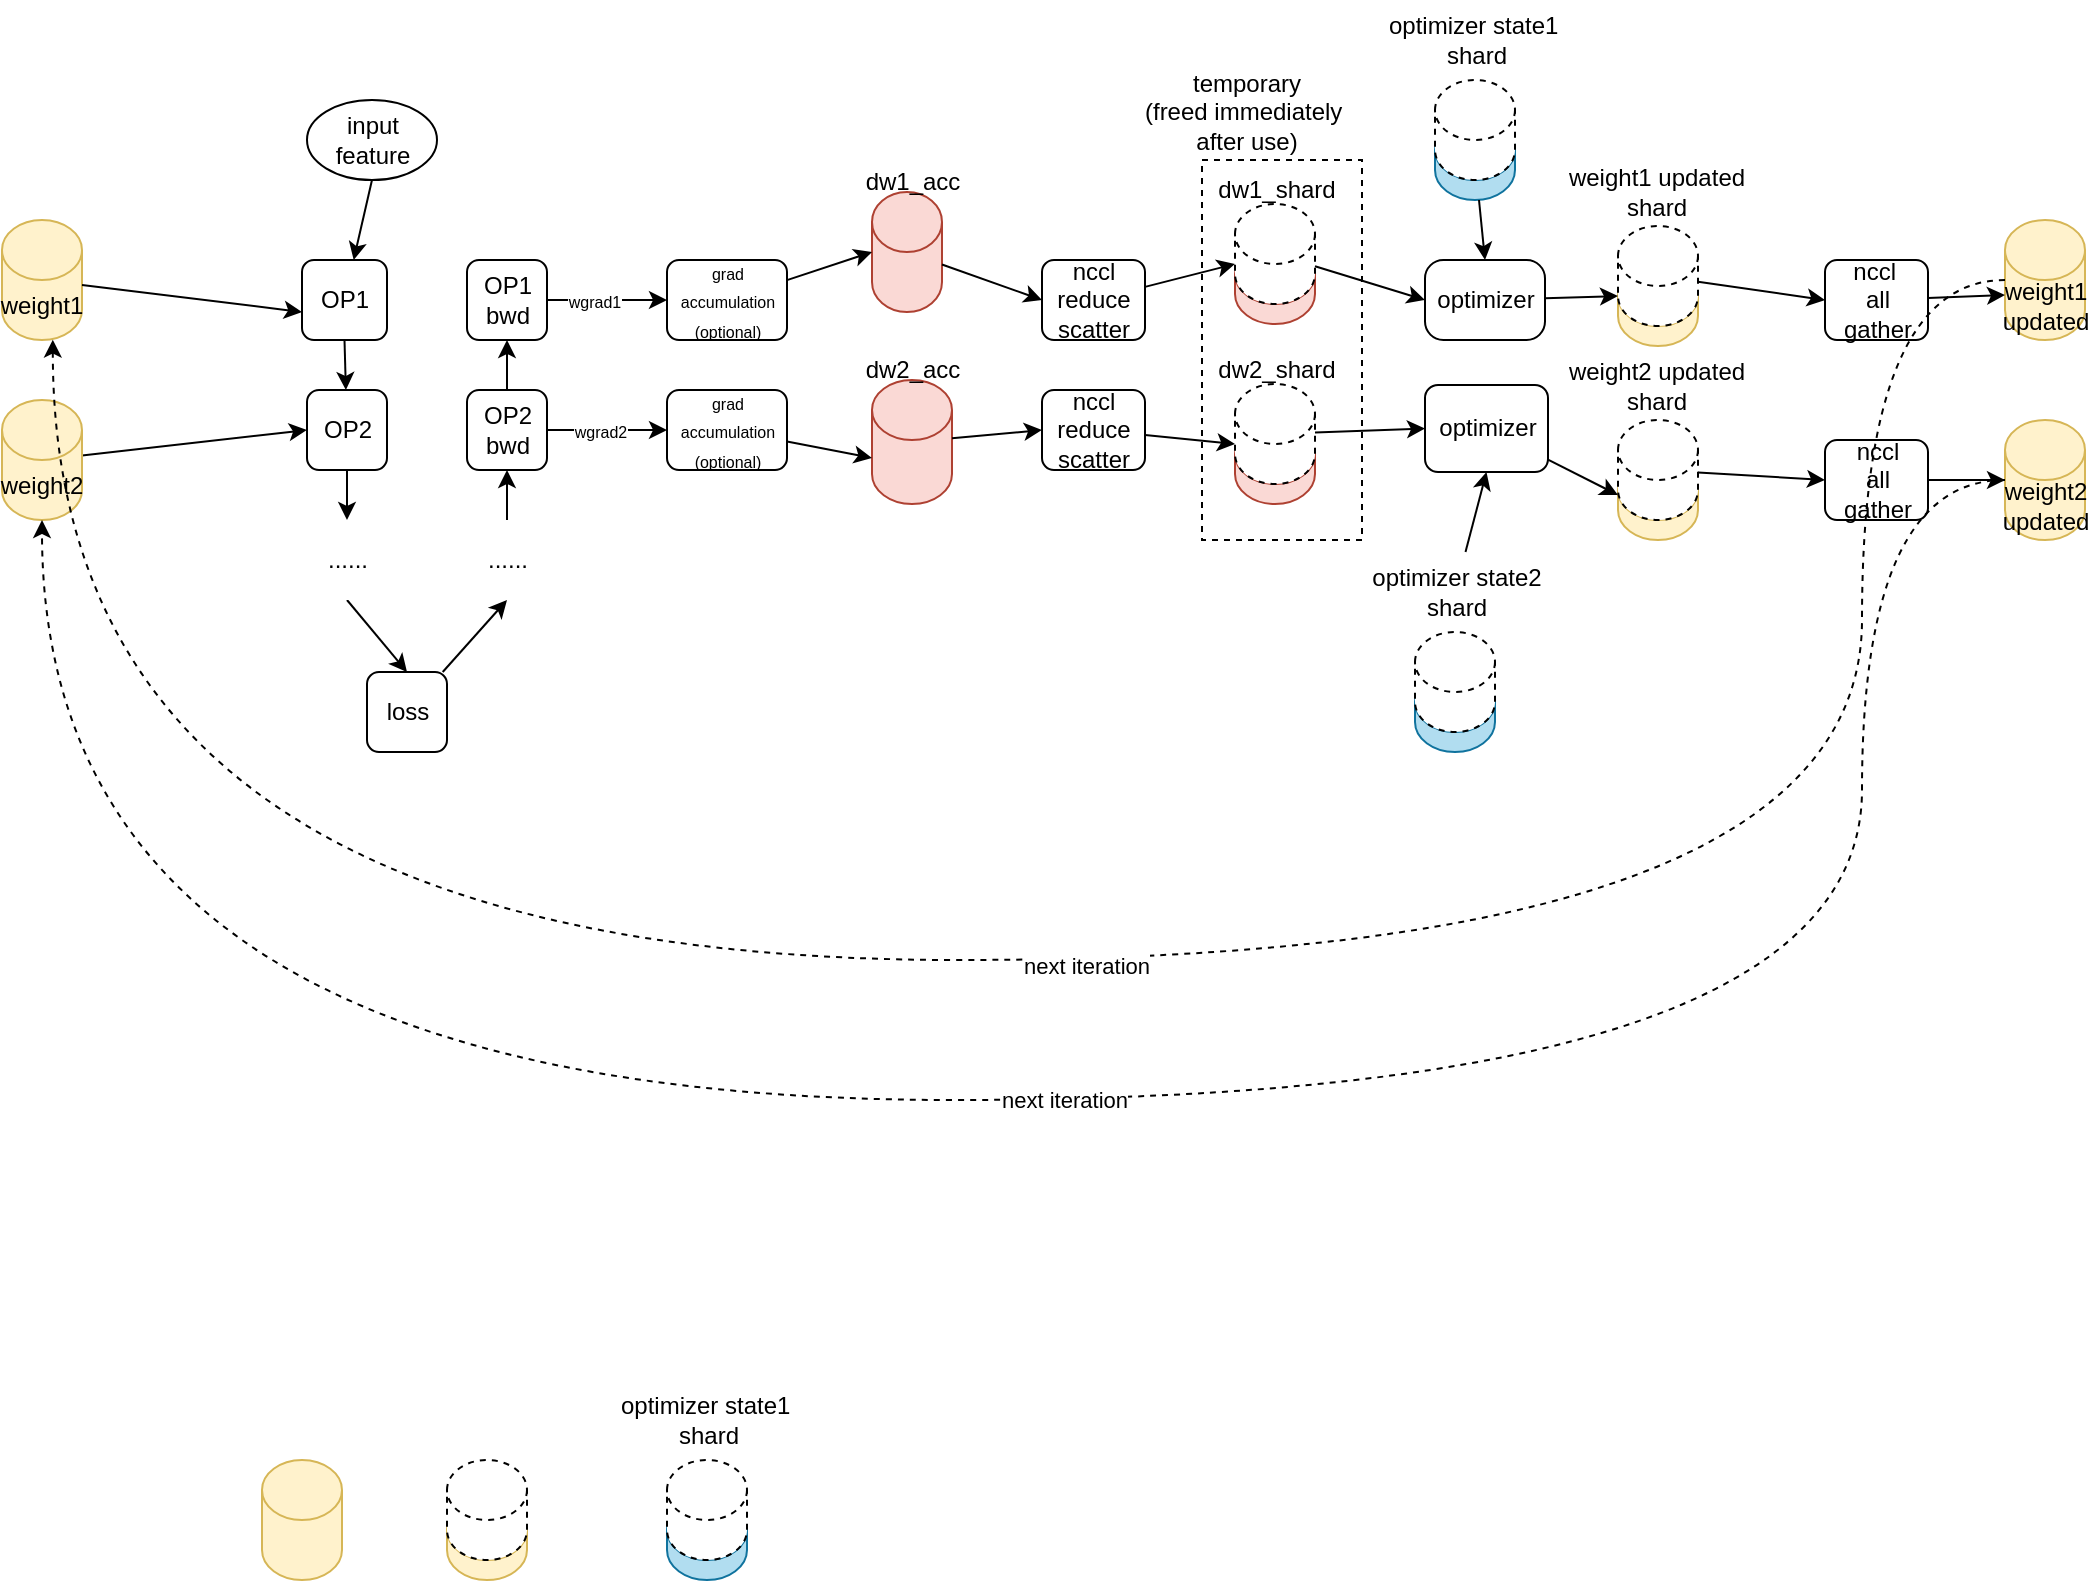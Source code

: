 <mxfile version="28.0.6">
  <diagram name="第 1 页" id="xsn9wAzLdeU0v5P_zitX">
    <mxGraphModel dx="1653" dy="857" grid="1" gridSize="10" guides="1" tooltips="1" connect="1" arrows="1" fold="1" page="1" pageScale="1" pageWidth="1169" pageHeight="827" math="0" shadow="0">
      <root>
        <mxCell id="0" />
        <mxCell id="1" parent="0" />
        <mxCell id="ELaQe_ijEdDVAd6_kbek-1" style="rounded=0;orthogonalLoop=1;jettySize=auto;html=1;exitX=0.5;exitY=1;exitDx=0;exitDy=0;" edge="1" parent="1" source="ELaQe_ijEdDVAd6_kbek-2" target="ELaQe_ijEdDVAd6_kbek-4">
          <mxGeometry relative="1" as="geometry" />
        </mxCell>
        <mxCell id="ELaQe_ijEdDVAd6_kbek-2" value="OP1" style="rounded=1;whiteSpace=wrap;html=1;" vertex="1" parent="1">
          <mxGeometry x="230" y="160" width="42.5" height="40" as="geometry" />
        </mxCell>
        <mxCell id="ELaQe_ijEdDVAd6_kbek-3" style="edgeStyle=orthogonalEdgeStyle;rounded=0;orthogonalLoop=1;jettySize=auto;html=1;exitX=0.5;exitY=1;exitDx=0;exitDy=0;entryX=0.5;entryY=0;entryDx=0;entryDy=0;" edge="1" parent="1" source="ELaQe_ijEdDVAd6_kbek-4" target="ELaQe_ijEdDVAd6_kbek-8">
          <mxGeometry relative="1" as="geometry" />
        </mxCell>
        <mxCell id="ELaQe_ijEdDVAd6_kbek-4" value="OP2" style="rounded=1;whiteSpace=wrap;html=1;" vertex="1" parent="1">
          <mxGeometry x="232.5" y="225" width="40" height="40" as="geometry" />
        </mxCell>
        <mxCell id="ELaQe_ijEdDVAd6_kbek-5" style="rounded=0;orthogonalLoop=1;jettySize=auto;html=1;exitX=0.5;exitY=1;exitDx=0;exitDy=0;" edge="1" parent="1" source="ELaQe_ijEdDVAd6_kbek-6" target="ELaQe_ijEdDVAd6_kbek-2">
          <mxGeometry relative="1" as="geometry" />
        </mxCell>
        <mxCell id="ELaQe_ijEdDVAd6_kbek-6" value="input feature" style="ellipse;whiteSpace=wrap;html=1;" vertex="1" parent="1">
          <mxGeometry x="232.5" y="80" width="65" height="40" as="geometry" />
        </mxCell>
        <mxCell id="ELaQe_ijEdDVAd6_kbek-7" style="rounded=0;orthogonalLoop=1;jettySize=auto;html=1;exitX=0.5;exitY=1;exitDx=0;exitDy=0;entryX=0.5;entryY=0;entryDx=0;entryDy=0;" edge="1" parent="1" source="ELaQe_ijEdDVAd6_kbek-8" target="ELaQe_ijEdDVAd6_kbek-10">
          <mxGeometry relative="1" as="geometry" />
        </mxCell>
        <mxCell id="ELaQe_ijEdDVAd6_kbek-8" value="......" style="rounded=1;whiteSpace=wrap;html=1;strokeColor=none;" vertex="1" parent="1">
          <mxGeometry x="232.5" y="290" width="40" height="40" as="geometry" />
        </mxCell>
        <mxCell id="ELaQe_ijEdDVAd6_kbek-9" style="rounded=0;orthogonalLoop=1;jettySize=auto;html=1;entryX=0.5;entryY=1;entryDx=0;entryDy=0;" edge="1" parent="1" source="ELaQe_ijEdDVAd6_kbek-10" target="ELaQe_ijEdDVAd6_kbek-18">
          <mxGeometry relative="1" as="geometry" />
        </mxCell>
        <mxCell id="ELaQe_ijEdDVAd6_kbek-10" value="loss" style="rounded=1;whiteSpace=wrap;html=1;" vertex="1" parent="1">
          <mxGeometry x="262.5" y="366" width="40" height="40" as="geometry" />
        </mxCell>
        <mxCell id="ELaQe_ijEdDVAd6_kbek-11" style="edgeStyle=none;rounded=0;orthogonalLoop=1;jettySize=auto;html=1;entryX=0;entryY=0.5;entryDx=0;entryDy=0;" edge="1" parent="1" source="ELaQe_ijEdDVAd6_kbek-13" target="ELaQe_ijEdDVAd6_kbek-24">
          <mxGeometry relative="1" as="geometry" />
        </mxCell>
        <mxCell id="ELaQe_ijEdDVAd6_kbek-12" value="&lt;font style=&quot;font-size: 8px;&quot;&gt;wgrad2&lt;/font&gt;" style="edgeLabel;html=1;align=center;verticalAlign=middle;resizable=0;points=[];" vertex="1" connectable="0" parent="ELaQe_ijEdDVAd6_kbek-11">
          <mxGeometry x="-0.125" relative="1" as="geometry">
            <mxPoint as="offset" />
          </mxGeometry>
        </mxCell>
        <mxCell id="ELaQe_ijEdDVAd6_kbek-13" value="&lt;div&gt;OP2&lt;/div&gt;&lt;div&gt;bwd&lt;/div&gt;" style="rounded=1;whiteSpace=wrap;html=1;" vertex="1" parent="1">
          <mxGeometry x="312.5" y="225" width="40" height="40" as="geometry" />
        </mxCell>
        <mxCell id="ELaQe_ijEdDVAd6_kbek-14" style="edgeStyle=none;rounded=0;orthogonalLoop=1;jettySize=auto;html=1;entryX=0;entryY=0.5;entryDx=0;entryDy=0;" edge="1" parent="1" source="ELaQe_ijEdDVAd6_kbek-16" target="ELaQe_ijEdDVAd6_kbek-22">
          <mxGeometry relative="1" as="geometry" />
        </mxCell>
        <mxCell id="ELaQe_ijEdDVAd6_kbek-15" value="&lt;div&gt;&lt;font style=&quot;font-size: 8px;&quot;&gt;wgrad1&lt;/font&gt;&lt;/div&gt;" style="edgeLabel;html=1;align=center;verticalAlign=middle;resizable=0;points=[];" vertex="1" connectable="0" parent="ELaQe_ijEdDVAd6_kbek-14">
          <mxGeometry x="0.112" y="-1" relative="1" as="geometry">
            <mxPoint x="-10" y="-1" as="offset" />
          </mxGeometry>
        </mxCell>
        <mxCell id="ELaQe_ijEdDVAd6_kbek-16" value="&lt;div&gt;OP1&lt;/div&gt;&lt;div&gt;bwd&lt;/div&gt;" style="rounded=1;whiteSpace=wrap;html=1;" vertex="1" parent="1">
          <mxGeometry x="312.5" y="160" width="40" height="40" as="geometry" />
        </mxCell>
        <mxCell id="ELaQe_ijEdDVAd6_kbek-17" style="edgeStyle=orthogonalEdgeStyle;rounded=0;orthogonalLoop=1;jettySize=auto;html=1;entryX=0.5;entryY=1;entryDx=0;entryDy=0;" edge="1" parent="1" source="ELaQe_ijEdDVAd6_kbek-18" target="ELaQe_ijEdDVAd6_kbek-13">
          <mxGeometry relative="1" as="geometry" />
        </mxCell>
        <mxCell id="ELaQe_ijEdDVAd6_kbek-18" value="......" style="rounded=1;whiteSpace=wrap;html=1;strokeColor=none;" vertex="1" parent="1">
          <mxGeometry x="312.5" y="290" width="40" height="40" as="geometry" />
        </mxCell>
        <mxCell id="ELaQe_ijEdDVAd6_kbek-19" style="rounded=0;orthogonalLoop=1;jettySize=auto;html=1;entryX=0.5;entryY=1;entryDx=0;entryDy=0;" edge="1" parent="1" source="ELaQe_ijEdDVAd6_kbek-16" target="ELaQe_ijEdDVAd6_kbek-16">
          <mxGeometry relative="1" as="geometry" />
        </mxCell>
        <mxCell id="ELaQe_ijEdDVAd6_kbek-20" style="rounded=0;orthogonalLoop=1;jettySize=auto;html=1;entryX=0.5;entryY=1;entryDx=0;entryDy=0;exitX=0.5;exitY=0;exitDx=0;exitDy=0;" edge="1" parent="1" source="ELaQe_ijEdDVAd6_kbek-13" target="ELaQe_ijEdDVAd6_kbek-16">
          <mxGeometry relative="1" as="geometry">
            <mxPoint x="349.748" y="225" as="sourcePoint" />
            <mxPoint x="345.26" y="188.24" as="targetPoint" />
          </mxGeometry>
        </mxCell>
        <mxCell id="ELaQe_ijEdDVAd6_kbek-22" value="&lt;div&gt;&lt;font style=&quot;font-size: 8px;&quot;&gt;grad accumulation&lt;br&gt;&lt;/font&gt;&lt;/div&gt;&lt;div&gt;&lt;font style=&quot;font-size: 8px;&quot;&gt;(optional)&lt;/font&gt;&lt;/div&gt;" style="rounded=1;whiteSpace=wrap;html=1;" vertex="1" parent="1">
          <mxGeometry x="412.5" y="160" width="60" height="40" as="geometry" />
        </mxCell>
        <mxCell id="ELaQe_ijEdDVAd6_kbek-24" value="&lt;div&gt;&lt;font style=&quot;font-size: 8px;&quot;&gt;grad accumulation&lt;br&gt;&lt;/font&gt;&lt;/div&gt;&lt;div&gt;&lt;font style=&quot;font-size: 8px;&quot;&gt;(optional)&lt;/font&gt;&lt;/div&gt;" style="rounded=1;whiteSpace=wrap;html=1;" vertex="1" parent="1">
          <mxGeometry x="412.5" y="225" width="60" height="40" as="geometry" />
        </mxCell>
        <mxCell id="ELaQe_ijEdDVAd6_kbek-26" value="&lt;div&gt;nccl reduce&lt;/div&gt;&lt;div&gt;scatter&lt;/div&gt;" style="rounded=1;whiteSpace=wrap;html=1;" vertex="1" parent="1">
          <mxGeometry x="600" y="160" width="51.5" height="40" as="geometry" />
        </mxCell>
        <mxCell id="ELaQe_ijEdDVAd6_kbek-28" value="&lt;div&gt;nccl reduce&lt;/div&gt;&lt;div&gt;scatter&lt;br&gt;&lt;/div&gt;" style="rounded=1;whiteSpace=wrap;html=1;" vertex="1" parent="1">
          <mxGeometry x="600" y="225" width="51.5" height="40" as="geometry" />
        </mxCell>
        <mxCell id="ELaQe_ijEdDVAd6_kbek-29" value="optimizer" style="rounded=1;whiteSpace=wrap;html=1;arcSize=23;" vertex="1" parent="1">
          <mxGeometry x="791.5" y="160" width="60" height="40" as="geometry" />
        </mxCell>
        <mxCell id="ELaQe_ijEdDVAd6_kbek-30" value="optimizer" style="rounded=1;whiteSpace=wrap;html=1;" vertex="1" parent="1">
          <mxGeometry x="791.5" y="222.5" width="61.5" height="43.5" as="geometry" />
        </mxCell>
        <mxCell id="ELaQe_ijEdDVAd6_kbek-31" value="weight1" style="shape=cylinder3;whiteSpace=wrap;html=1;boundedLbl=1;backgroundOutline=1;size=15;fillColor=#fff2cc;strokeColor=#d6b656;" vertex="1" parent="1">
          <mxGeometry x="80" y="140" width="40" height="60" as="geometry" />
        </mxCell>
        <mxCell id="ELaQe_ijEdDVAd6_kbek-32" style="edgeStyle=none;rounded=0;orthogonalLoop=1;jettySize=auto;html=1;entryX=0;entryY=0.5;entryDx=0;entryDy=0;" edge="1" parent="1" source="ELaQe_ijEdDVAd6_kbek-33" target="ELaQe_ijEdDVAd6_kbek-4">
          <mxGeometry relative="1" as="geometry" />
        </mxCell>
        <mxCell id="ELaQe_ijEdDVAd6_kbek-33" value="weight2" style="shape=cylinder3;whiteSpace=wrap;html=1;boundedLbl=1;backgroundOutline=1;size=15;fillColor=#fff2cc;strokeColor=#d6b656;" vertex="1" parent="1">
          <mxGeometry x="80" y="230" width="40" height="60" as="geometry" />
        </mxCell>
        <mxCell id="ELaQe_ijEdDVAd6_kbek-34" style="edgeStyle=none;rounded=0;orthogonalLoop=1;jettySize=auto;html=1;" edge="1" parent="1" source="ELaQe_ijEdDVAd6_kbek-31">
          <mxGeometry relative="1" as="geometry">
            <mxPoint x="230" y="186" as="targetPoint" />
          </mxGeometry>
        </mxCell>
        <mxCell id="ELaQe_ijEdDVAd6_kbek-37" value="&lt;div&gt;weight1&lt;/div&gt;&lt;div&gt;updated&lt;/div&gt;" style="shape=cylinder3;whiteSpace=wrap;html=1;boundedLbl=1;backgroundOutline=1;size=15;fillColor=#fff2cc;strokeColor=#d6b656;" vertex="1" parent="1">
          <mxGeometry x="1081.5" y="140" width="40" height="60" as="geometry" />
        </mxCell>
        <mxCell id="ELaQe_ijEdDVAd6_kbek-39" value="&lt;div&gt;weight2&lt;/div&gt;&lt;div&gt;updated&lt;/div&gt;" style="shape=cylinder3;whiteSpace=wrap;html=1;boundedLbl=1;backgroundOutline=1;size=15;fillColor=#fff2cc;strokeColor=#d6b656;" vertex="1" parent="1">
          <mxGeometry x="1081.5" y="240" width="40" height="60" as="geometry" />
        </mxCell>
        <mxCell id="ELaQe_ijEdDVAd6_kbek-47" value="" style="shape=cylinder3;whiteSpace=wrap;html=1;boundedLbl=1;backgroundOutline=1;size=15;fillColor=#fff2cc;strokeColor=#d6b656;" vertex="1" parent="1">
          <mxGeometry x="210" y="760" width="40" height="60" as="geometry" />
        </mxCell>
        <mxCell id="ELaQe_ijEdDVAd6_kbek-49" value="" style="shape=cylinder3;whiteSpace=wrap;html=1;boundedLbl=1;backgroundOutline=1;size=15;fillColor=#fff2cc;strokeColor=#d6b656;" vertex="1" parent="1">
          <mxGeometry x="302.5" y="780" width="40" height="40" as="geometry" />
        </mxCell>
        <mxCell id="ELaQe_ijEdDVAd6_kbek-48" value="" style="shape=cylinder3;whiteSpace=wrap;html=1;boundedLbl=1;backgroundOutline=1;size=15;dashed=1;" vertex="1" parent="1">
          <mxGeometry x="302.5" y="760" width="40" height="50" as="geometry" />
        </mxCell>
        <mxCell id="ELaQe_ijEdDVAd6_kbek-53" value="" style="group" vertex="1" connectable="0" parent="1">
          <mxGeometry x="676.5" y="110" width="80" height="82" as="geometry" />
        </mxCell>
        <mxCell id="ELaQe_ijEdDVAd6_kbek-50" value="" style="shape=cylinder3;whiteSpace=wrap;html=1;boundedLbl=1;backgroundOutline=1;size=15;fillColor=#fad9d5;strokeColor=#ae4132;" vertex="1" parent="ELaQe_ijEdDVAd6_kbek-53">
          <mxGeometry x="20" y="42" width="40" height="40" as="geometry" />
        </mxCell>
        <mxCell id="ELaQe_ijEdDVAd6_kbek-51" value="" style="shape=cylinder3;whiteSpace=wrap;html=1;boundedLbl=1;backgroundOutline=1;size=15;dashed=1;" vertex="1" parent="ELaQe_ijEdDVAd6_kbek-53">
          <mxGeometry x="20" y="22" width="40" height="50" as="geometry" />
        </mxCell>
        <mxCell id="ELaQe_ijEdDVAd6_kbek-52" value="&lt;div&gt;dw1_shard&lt;/div&gt;" style="text;html=1;align=center;verticalAlign=middle;resizable=0;points=[];autosize=1;strokeColor=none;fillColor=none;" vertex="1" parent="ELaQe_ijEdDVAd6_kbek-53">
          <mxGeometry width="80" height="30" as="geometry" />
        </mxCell>
        <mxCell id="ELaQe_ijEdDVAd6_kbek-54" value="" style="group" vertex="1" connectable="0" parent="1">
          <mxGeometry x="676.5" y="200" width="80" height="82" as="geometry" />
        </mxCell>
        <mxCell id="ELaQe_ijEdDVAd6_kbek-55" value="" style="shape=cylinder3;whiteSpace=wrap;html=1;boundedLbl=1;backgroundOutline=1;size=15;fillColor=#fad9d5;strokeColor=#ae4132;" vertex="1" parent="ELaQe_ijEdDVAd6_kbek-54">
          <mxGeometry x="20" y="42" width="40" height="40" as="geometry" />
        </mxCell>
        <mxCell id="ELaQe_ijEdDVAd6_kbek-56" value="" style="shape=cylinder3;whiteSpace=wrap;html=1;boundedLbl=1;backgroundOutline=1;size=15;dashed=1;" vertex="1" parent="ELaQe_ijEdDVAd6_kbek-54">
          <mxGeometry x="20" y="22" width="40" height="50" as="geometry" />
        </mxCell>
        <mxCell id="ELaQe_ijEdDVAd6_kbek-57" value="&lt;div&gt;dw2_shard&lt;/div&gt;" style="text;html=1;align=center;verticalAlign=middle;resizable=0;points=[];autosize=1;strokeColor=none;fillColor=none;" vertex="1" parent="ELaQe_ijEdDVAd6_kbek-54">
          <mxGeometry width="80" height="30" as="geometry" />
        </mxCell>
        <mxCell id="ELaQe_ijEdDVAd6_kbek-58" style="rounded=0;orthogonalLoop=1;jettySize=auto;html=1;entryX=0;entryY=0;entryDx=0;entryDy=30;entryPerimeter=0;" edge="1" parent="1" source="ELaQe_ijEdDVAd6_kbek-26" target="ELaQe_ijEdDVAd6_kbek-51">
          <mxGeometry relative="1" as="geometry" />
        </mxCell>
        <mxCell id="ELaQe_ijEdDVAd6_kbek-59" style="edgeStyle=none;rounded=0;orthogonalLoop=1;jettySize=auto;html=1;entryX=0;entryY=0;entryDx=0;entryDy=30;entryPerimeter=0;" edge="1" parent="1" source="ELaQe_ijEdDVAd6_kbek-28" target="ELaQe_ijEdDVAd6_kbek-56">
          <mxGeometry relative="1" as="geometry" />
        </mxCell>
        <mxCell id="ELaQe_ijEdDVAd6_kbek-63" value="" style="group" vertex="1" connectable="0" parent="1">
          <mxGeometry x="377.5" y="720" width="110" height="100" as="geometry" />
        </mxCell>
        <mxCell id="ELaQe_ijEdDVAd6_kbek-60" value="" style="shape=cylinder3;whiteSpace=wrap;html=1;boundedLbl=1;backgroundOutline=1;size=15;fillColor=#b1ddf0;strokeColor=#10739e;" vertex="1" parent="ELaQe_ijEdDVAd6_kbek-63">
          <mxGeometry x="35" y="60" width="40" height="40" as="geometry" />
        </mxCell>
        <mxCell id="ELaQe_ijEdDVAd6_kbek-61" value="" style="shape=cylinder3;whiteSpace=wrap;html=1;boundedLbl=1;backgroundOutline=1;size=15;dashed=1;" vertex="1" parent="ELaQe_ijEdDVAd6_kbek-63">
          <mxGeometry x="35" y="40" width="40" height="50" as="geometry" />
        </mxCell>
        <mxCell id="ELaQe_ijEdDVAd6_kbek-62" value="&lt;div&gt;optimizer state1&amp;nbsp;&lt;/div&gt;&lt;div&gt;shard&lt;/div&gt;" style="text;html=1;align=center;verticalAlign=middle;resizable=0;points=[];autosize=1;strokeColor=none;fillColor=none;" vertex="1" parent="ELaQe_ijEdDVAd6_kbek-63">
          <mxGeometry width="110" height="40" as="geometry" />
        </mxCell>
        <mxCell id="ELaQe_ijEdDVAd6_kbek-64" value="" style="group" vertex="1" connectable="0" parent="1">
          <mxGeometry x="761.5" y="30" width="110" height="100" as="geometry" />
        </mxCell>
        <mxCell id="ELaQe_ijEdDVAd6_kbek-65" value="" style="shape=cylinder3;whiteSpace=wrap;html=1;boundedLbl=1;backgroundOutline=1;size=15;fillColor=#b1ddf0;strokeColor=#10739e;" vertex="1" parent="ELaQe_ijEdDVAd6_kbek-64">
          <mxGeometry x="35" y="60" width="40" height="40" as="geometry" />
        </mxCell>
        <mxCell id="ELaQe_ijEdDVAd6_kbek-66" value="" style="shape=cylinder3;whiteSpace=wrap;html=1;boundedLbl=1;backgroundOutline=1;size=15;dashed=1;" vertex="1" parent="ELaQe_ijEdDVAd6_kbek-64">
          <mxGeometry x="35" y="40" width="40" height="50" as="geometry" />
        </mxCell>
        <mxCell id="ELaQe_ijEdDVAd6_kbek-67" value="&lt;div&gt;optimizer state1&amp;nbsp;&lt;/div&gt;&lt;div&gt;shard&lt;/div&gt;" style="text;html=1;align=center;verticalAlign=middle;resizable=0;points=[];autosize=1;strokeColor=none;fillColor=none;" vertex="1" parent="ELaQe_ijEdDVAd6_kbek-64">
          <mxGeometry width="110" height="40" as="geometry" />
        </mxCell>
        <mxCell id="ELaQe_ijEdDVAd6_kbek-68" style="edgeStyle=none;rounded=0;orthogonalLoop=1;jettySize=auto;html=1;entryX=0.5;entryY=0;entryDx=0;entryDy=0;" edge="1" parent="1" source="ELaQe_ijEdDVAd6_kbek-65" target="ELaQe_ijEdDVAd6_kbek-29">
          <mxGeometry relative="1" as="geometry" />
        </mxCell>
        <mxCell id="ELaQe_ijEdDVAd6_kbek-69" value="" style="group" vertex="1" connectable="0" parent="1">
          <mxGeometry x="751.5" y="306" width="110" height="100" as="geometry" />
        </mxCell>
        <mxCell id="ELaQe_ijEdDVAd6_kbek-70" value="" style="shape=cylinder3;whiteSpace=wrap;html=1;boundedLbl=1;backgroundOutline=1;size=15;fillColor=#b1ddf0;strokeColor=#10739e;" vertex="1" parent="ELaQe_ijEdDVAd6_kbek-69">
          <mxGeometry x="35" y="60" width="40" height="40" as="geometry" />
        </mxCell>
        <mxCell id="ELaQe_ijEdDVAd6_kbek-71" value="" style="shape=cylinder3;whiteSpace=wrap;html=1;boundedLbl=1;backgroundOutline=1;size=15;dashed=1;" vertex="1" parent="ELaQe_ijEdDVAd6_kbek-69">
          <mxGeometry x="35" y="40" width="40" height="50" as="geometry" />
        </mxCell>
        <mxCell id="ELaQe_ijEdDVAd6_kbek-72" value="&lt;div&gt;optimizer state2 &lt;br&gt;&lt;/div&gt;&lt;div&gt;shard&lt;/div&gt;" style="text;html=1;align=center;verticalAlign=middle;resizable=0;points=[];autosize=1;strokeColor=none;fillColor=none;" vertex="1" parent="ELaQe_ijEdDVAd6_kbek-69">
          <mxGeometry width="110" height="40" as="geometry" />
        </mxCell>
        <mxCell id="ELaQe_ijEdDVAd6_kbek-73" style="edgeStyle=none;rounded=0;orthogonalLoop=1;jettySize=auto;html=1;entryX=0.5;entryY=1;entryDx=0;entryDy=0;" edge="1" parent="1" source="ELaQe_ijEdDVAd6_kbek-72" target="ELaQe_ijEdDVAd6_kbek-30">
          <mxGeometry relative="1" as="geometry" />
        </mxCell>
        <mxCell id="ELaQe_ijEdDVAd6_kbek-74" style="edgeStyle=none;rounded=0;orthogonalLoop=1;jettySize=auto;html=1;entryX=0;entryY=0.5;entryDx=0;entryDy=0;" edge="1" parent="1" source="ELaQe_ijEdDVAd6_kbek-51" target="ELaQe_ijEdDVAd6_kbek-29">
          <mxGeometry relative="1" as="geometry" />
        </mxCell>
        <mxCell id="ELaQe_ijEdDVAd6_kbek-75" style="edgeStyle=none;rounded=0;orthogonalLoop=1;jettySize=auto;html=1;entryX=0;entryY=0.5;entryDx=0;entryDy=0;" edge="1" parent="1" source="ELaQe_ijEdDVAd6_kbek-56" target="ELaQe_ijEdDVAd6_kbek-30">
          <mxGeometry relative="1" as="geometry" />
        </mxCell>
        <mxCell id="ELaQe_ijEdDVAd6_kbek-79" value="" style="group" vertex="1" connectable="0" parent="1">
          <mxGeometry x="851.5" y="106" width="110" height="97" as="geometry" />
        </mxCell>
        <mxCell id="ELaQe_ijEdDVAd6_kbek-76" value="" style="shape=cylinder3;whiteSpace=wrap;html=1;boundedLbl=1;backgroundOutline=1;size=15;fillColor=#fff2cc;strokeColor=#d6b656;" vertex="1" parent="ELaQe_ijEdDVAd6_kbek-79">
          <mxGeometry x="36.5" y="57" width="40" height="40" as="geometry" />
        </mxCell>
        <mxCell id="ELaQe_ijEdDVAd6_kbek-77" value="" style="shape=cylinder3;whiteSpace=wrap;html=1;boundedLbl=1;backgroundOutline=1;size=15;dashed=1;" vertex="1" parent="ELaQe_ijEdDVAd6_kbek-79">
          <mxGeometry x="36.5" y="37" width="40" height="50" as="geometry" />
        </mxCell>
        <mxCell id="ELaQe_ijEdDVAd6_kbek-78" value="&lt;div&gt;weight1 updated&lt;/div&gt;&lt;div&gt;shard&lt;br&gt;&lt;/div&gt;" style="text;html=1;align=center;verticalAlign=middle;resizable=0;points=[];autosize=1;strokeColor=none;fillColor=none;" vertex="1" parent="ELaQe_ijEdDVAd6_kbek-79">
          <mxGeometry width="110" height="40" as="geometry" />
        </mxCell>
        <mxCell id="ELaQe_ijEdDVAd6_kbek-80" value="" style="group" vertex="1" connectable="0" parent="1">
          <mxGeometry x="851.5" y="203" width="110" height="97" as="geometry" />
        </mxCell>
        <mxCell id="ELaQe_ijEdDVAd6_kbek-81" value="" style="shape=cylinder3;whiteSpace=wrap;html=1;boundedLbl=1;backgroundOutline=1;size=15;fillColor=#fff2cc;strokeColor=#d6b656;" vertex="1" parent="ELaQe_ijEdDVAd6_kbek-80">
          <mxGeometry x="36.5" y="57" width="40" height="40" as="geometry" />
        </mxCell>
        <mxCell id="ELaQe_ijEdDVAd6_kbek-82" value="" style="shape=cylinder3;whiteSpace=wrap;html=1;boundedLbl=1;backgroundOutline=1;size=15;dashed=1;" vertex="1" parent="ELaQe_ijEdDVAd6_kbek-80">
          <mxGeometry x="36.5" y="37" width="40" height="50" as="geometry" />
        </mxCell>
        <mxCell id="ELaQe_ijEdDVAd6_kbek-83" value="&lt;div&gt;weight2 updated&lt;/div&gt;&lt;div&gt;shard&lt;br&gt;&lt;/div&gt;" style="text;html=1;align=center;verticalAlign=middle;resizable=0;points=[];autosize=1;strokeColor=none;fillColor=none;" vertex="1" parent="ELaQe_ijEdDVAd6_kbek-80">
          <mxGeometry width="110" height="40" as="geometry" />
        </mxCell>
        <mxCell id="ELaQe_ijEdDVAd6_kbek-84" value="&lt;div&gt;nccl&amp;nbsp;&lt;/div&gt;&lt;div&gt;all&lt;/div&gt;&lt;div&gt;gather&lt;br&gt;&lt;/div&gt;" style="rounded=1;whiteSpace=wrap;html=1;" vertex="1" parent="1">
          <mxGeometry x="991.5" y="160" width="51.5" height="40" as="geometry" />
        </mxCell>
        <mxCell id="ELaQe_ijEdDVAd6_kbek-85" value="&lt;div&gt;nccl&lt;/div&gt;&lt;div&gt;all&lt;br&gt;&lt;/div&gt;&lt;div&gt;gather&lt;/div&gt;" style="rounded=1;whiteSpace=wrap;html=1;" vertex="1" parent="1">
          <mxGeometry x="991.5" y="250" width="51.5" height="40" as="geometry" />
        </mxCell>
        <mxCell id="ELaQe_ijEdDVAd6_kbek-86" style="edgeStyle=none;rounded=0;orthogonalLoop=1;jettySize=auto;html=1;entryX=0;entryY=0;entryDx=0;entryDy=15;entryPerimeter=0;" edge="1" parent="1" source="ELaQe_ijEdDVAd6_kbek-29" target="ELaQe_ijEdDVAd6_kbek-76">
          <mxGeometry relative="1" as="geometry" />
        </mxCell>
        <mxCell id="ELaQe_ijEdDVAd6_kbek-87" style="edgeStyle=none;rounded=0;orthogonalLoop=1;jettySize=auto;html=1;entryX=0;entryY=0;entryDx=0;entryDy=17.5;entryPerimeter=0;" edge="1" parent="1" source="ELaQe_ijEdDVAd6_kbek-30" target="ELaQe_ijEdDVAd6_kbek-81">
          <mxGeometry relative="1" as="geometry" />
        </mxCell>
        <mxCell id="ELaQe_ijEdDVAd6_kbek-88" style="edgeStyle=none;rounded=0;orthogonalLoop=1;jettySize=auto;html=1;entryX=0;entryY=0.5;entryDx=0;entryDy=0;" edge="1" parent="1" source="ELaQe_ijEdDVAd6_kbek-77" target="ELaQe_ijEdDVAd6_kbek-84">
          <mxGeometry relative="1" as="geometry" />
        </mxCell>
        <mxCell id="ELaQe_ijEdDVAd6_kbek-89" style="edgeStyle=none;rounded=0;orthogonalLoop=1;jettySize=auto;html=1;entryX=0;entryY=0.5;entryDx=0;entryDy=0;" edge="1" parent="1" source="ELaQe_ijEdDVAd6_kbek-82" target="ELaQe_ijEdDVAd6_kbek-85">
          <mxGeometry relative="1" as="geometry" />
        </mxCell>
        <mxCell id="ELaQe_ijEdDVAd6_kbek-90" style="edgeStyle=none;rounded=0;orthogonalLoop=1;jettySize=auto;html=1;entryX=0;entryY=0;entryDx=0;entryDy=37.5;entryPerimeter=0;" edge="1" parent="1" source="ELaQe_ijEdDVAd6_kbek-84" target="ELaQe_ijEdDVAd6_kbek-37">
          <mxGeometry relative="1" as="geometry" />
        </mxCell>
        <mxCell id="ELaQe_ijEdDVAd6_kbek-91" style="edgeStyle=none;rounded=0;orthogonalLoop=1;jettySize=auto;html=1;entryX=0;entryY=0.5;entryDx=0;entryDy=0;entryPerimeter=0;" edge="1" parent="1" source="ELaQe_ijEdDVAd6_kbek-85" target="ELaQe_ijEdDVAd6_kbek-39">
          <mxGeometry relative="1" as="geometry" />
        </mxCell>
        <mxCell id="ELaQe_ijEdDVAd6_kbek-92" style="edgeStyle=orthogonalEdgeStyle;rounded=0;orthogonalLoop=1;jettySize=auto;html=1;entryX=0.635;entryY=0.997;entryDx=0;entryDy=0;entryPerimeter=0;curved=1;dashed=1;" edge="1" parent="1" source="ELaQe_ijEdDVAd6_kbek-37" target="ELaQe_ijEdDVAd6_kbek-31">
          <mxGeometry relative="1" as="geometry">
            <Array as="points">
              <mxPoint x="1010" y="510" />
              <mxPoint x="105" y="510" />
            </Array>
          </mxGeometry>
        </mxCell>
        <mxCell id="ELaQe_ijEdDVAd6_kbek-93" value="&lt;div&gt;next iteration&lt;/div&gt;" style="edgeLabel;html=1;align=center;verticalAlign=middle;resizable=0;points=[];" vertex="1" connectable="0" parent="ELaQe_ijEdDVAd6_kbek-92">
          <mxGeometry x="-0.017" y="3" relative="1" as="geometry">
            <mxPoint as="offset" />
          </mxGeometry>
        </mxCell>
        <mxCell id="ELaQe_ijEdDVAd6_kbek-94" style="edgeStyle=orthogonalEdgeStyle;rounded=0;orthogonalLoop=1;jettySize=auto;html=1;entryX=0.5;entryY=1;entryDx=0;entryDy=0;entryPerimeter=0;curved=1;dashed=1;" edge="1" parent="1" source="ELaQe_ijEdDVAd6_kbek-39" target="ELaQe_ijEdDVAd6_kbek-33">
          <mxGeometry relative="1" as="geometry">
            <Array as="points">
              <mxPoint x="1010" y="580" />
              <mxPoint x="100" y="580" />
            </Array>
          </mxGeometry>
        </mxCell>
        <mxCell id="ELaQe_ijEdDVAd6_kbek-95" value="next iteration" style="edgeLabel;html=1;align=center;verticalAlign=middle;resizable=0;points=[];" vertex="1" connectable="0" parent="ELaQe_ijEdDVAd6_kbek-94">
          <mxGeometry x="-0.013" relative="1" as="geometry">
            <mxPoint as="offset" />
          </mxGeometry>
        </mxCell>
        <mxCell id="ELaQe_ijEdDVAd6_kbek-100" value="" style="group" vertex="1" connectable="0" parent="1">
          <mxGeometry x="500" y="106" width="70" height="82" as="geometry" />
        </mxCell>
        <mxCell id="ELaQe_ijEdDVAd6_kbek-97" value="" style="shape=cylinder3;whiteSpace=wrap;html=1;boundedLbl=1;backgroundOutline=1;size=15;fillColor=#fad9d5;strokeColor=#ae4132;" vertex="1" parent="ELaQe_ijEdDVAd6_kbek-100">
          <mxGeometry x="15" y="20" width="35" height="60" as="geometry" />
        </mxCell>
        <mxCell id="ELaQe_ijEdDVAd6_kbek-99" value="&lt;div&gt;dw1_acc&lt;/div&gt;" style="text;html=1;align=center;verticalAlign=middle;resizable=0;points=[];autosize=1;strokeColor=none;fillColor=none;" vertex="1" parent="ELaQe_ijEdDVAd6_kbek-100">
          <mxGeometry width="70" height="30" as="geometry" />
        </mxCell>
        <mxCell id="ELaQe_ijEdDVAd6_kbek-101" value="" style="group" vertex="1" connectable="0" parent="1">
          <mxGeometry x="500" y="200" width="70" height="82" as="geometry" />
        </mxCell>
        <mxCell id="ELaQe_ijEdDVAd6_kbek-102" value="" style="shape=cylinder3;whiteSpace=wrap;html=1;boundedLbl=1;backgroundOutline=1;size=15;fillColor=#fad9d5;strokeColor=#ae4132;" vertex="1" parent="ELaQe_ijEdDVAd6_kbek-101">
          <mxGeometry x="15" y="20" width="40" height="62" as="geometry" />
        </mxCell>
        <mxCell id="ELaQe_ijEdDVAd6_kbek-103" value="&lt;div&gt;dw2_acc&lt;/div&gt;" style="text;html=1;align=center;verticalAlign=middle;resizable=0;points=[];autosize=1;strokeColor=none;fillColor=none;" vertex="1" parent="ELaQe_ijEdDVAd6_kbek-101">
          <mxGeometry width="70" height="30" as="geometry" />
        </mxCell>
        <mxCell id="ELaQe_ijEdDVAd6_kbek-104" style="edgeStyle=none;rounded=0;orthogonalLoop=1;jettySize=auto;html=1;entryX=0;entryY=0.5;entryDx=0;entryDy=0;entryPerimeter=0;" edge="1" parent="1" source="ELaQe_ijEdDVAd6_kbek-22" target="ELaQe_ijEdDVAd6_kbek-97">
          <mxGeometry relative="1" as="geometry" />
        </mxCell>
        <mxCell id="ELaQe_ijEdDVAd6_kbek-105" style="edgeStyle=none;rounded=0;orthogonalLoop=1;jettySize=auto;html=1;entryX=0;entryY=0.5;entryDx=0;entryDy=0;" edge="1" parent="1" source="ELaQe_ijEdDVAd6_kbek-97" target="ELaQe_ijEdDVAd6_kbek-26">
          <mxGeometry relative="1" as="geometry" />
        </mxCell>
        <mxCell id="ELaQe_ijEdDVAd6_kbek-106" style="edgeStyle=none;rounded=0;orthogonalLoop=1;jettySize=auto;html=1;entryX=0;entryY=0;entryDx=0;entryDy=39;entryPerimeter=0;" edge="1" parent="1" source="ELaQe_ijEdDVAd6_kbek-24" target="ELaQe_ijEdDVAd6_kbek-102">
          <mxGeometry relative="1" as="geometry" />
        </mxCell>
        <mxCell id="ELaQe_ijEdDVAd6_kbek-107" style="edgeStyle=none;rounded=0;orthogonalLoop=1;jettySize=auto;html=1;entryX=0;entryY=0.5;entryDx=0;entryDy=0;" edge="1" parent="1" source="ELaQe_ijEdDVAd6_kbek-102" target="ELaQe_ijEdDVAd6_kbek-28">
          <mxGeometry relative="1" as="geometry" />
        </mxCell>
        <mxCell id="ELaQe_ijEdDVAd6_kbek-110" value="" style="rounded=0;whiteSpace=wrap;html=1;fillColor=none;strokeColor=default;dashed=1;" vertex="1" parent="1">
          <mxGeometry x="680" y="110" width="80" height="190" as="geometry" />
        </mxCell>
        <mxCell id="ELaQe_ijEdDVAd6_kbek-112" value="&lt;div&gt;temporary&lt;/div&gt;&lt;div&gt;(freed immediately&amp;nbsp;&lt;/div&gt;&lt;div&gt;after use)&lt;br&gt;&lt;/div&gt;" style="text;html=1;align=center;verticalAlign=middle;resizable=0;points=[];autosize=1;strokeColor=none;fillColor=none;" vertex="1" parent="1">
          <mxGeometry x="636.5" y="56" width="130" height="60" as="geometry" />
        </mxCell>
      </root>
    </mxGraphModel>
  </diagram>
</mxfile>
